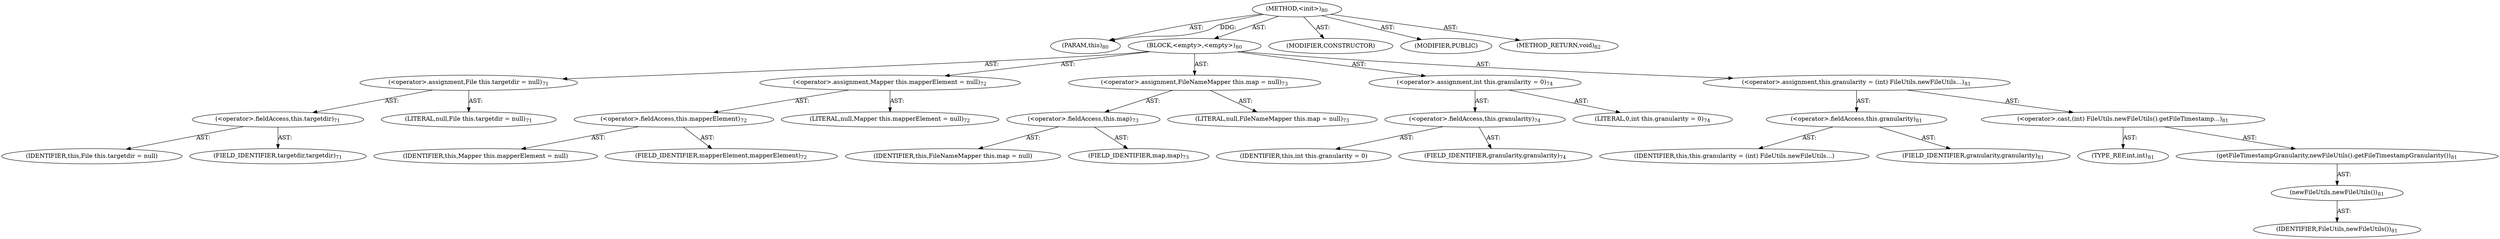 digraph "&lt;init&gt;" {  
"111669149696" [label = <(METHOD,&lt;init&gt;)<SUB>80</SUB>> ]
"115964116997" [label = <(PARAM,this)<SUB>80</SUB>> ]
"25769803776" [label = <(BLOCK,&lt;empty&gt;,&lt;empty&gt;)<SUB>80</SUB>> ]
"30064771072" [label = <(&lt;operator&gt;.assignment,File this.targetdir = null)<SUB>71</SUB>> ]
"30064771073" [label = <(&lt;operator&gt;.fieldAccess,this.targetdir)<SUB>71</SUB>> ]
"68719476743" [label = <(IDENTIFIER,this,File this.targetdir = null)> ]
"55834574848" [label = <(FIELD_IDENTIFIER,targetdir,targetdir)<SUB>71</SUB>> ]
"90194313216" [label = <(LITERAL,null,File this.targetdir = null)<SUB>71</SUB>> ]
"30064771074" [label = <(&lt;operator&gt;.assignment,Mapper this.mapperElement = null)<SUB>72</SUB>> ]
"30064771075" [label = <(&lt;operator&gt;.fieldAccess,this.mapperElement)<SUB>72</SUB>> ]
"68719476744" [label = <(IDENTIFIER,this,Mapper this.mapperElement = null)> ]
"55834574849" [label = <(FIELD_IDENTIFIER,mapperElement,mapperElement)<SUB>72</SUB>> ]
"90194313217" [label = <(LITERAL,null,Mapper this.mapperElement = null)<SUB>72</SUB>> ]
"30064771076" [label = <(&lt;operator&gt;.assignment,FileNameMapper this.map = null)<SUB>73</SUB>> ]
"30064771077" [label = <(&lt;operator&gt;.fieldAccess,this.map)<SUB>73</SUB>> ]
"68719476745" [label = <(IDENTIFIER,this,FileNameMapper this.map = null)> ]
"55834574850" [label = <(FIELD_IDENTIFIER,map,map)<SUB>73</SUB>> ]
"90194313218" [label = <(LITERAL,null,FileNameMapper this.map = null)<SUB>73</SUB>> ]
"30064771078" [label = <(&lt;operator&gt;.assignment,int this.granularity = 0)<SUB>74</SUB>> ]
"30064771079" [label = <(&lt;operator&gt;.fieldAccess,this.granularity)<SUB>74</SUB>> ]
"68719476746" [label = <(IDENTIFIER,this,int this.granularity = 0)> ]
"55834574851" [label = <(FIELD_IDENTIFIER,granularity,granularity)<SUB>74</SUB>> ]
"90194313219" [label = <(LITERAL,0,int this.granularity = 0)<SUB>74</SUB>> ]
"30064771080" [label = <(&lt;operator&gt;.assignment,this.granularity = (int) FileUtils.newFileUtils...)<SUB>81</SUB>> ]
"30064771081" [label = <(&lt;operator&gt;.fieldAccess,this.granularity)<SUB>81</SUB>> ]
"68719476747" [label = <(IDENTIFIER,this,this.granularity = (int) FileUtils.newFileUtils...)> ]
"55834574852" [label = <(FIELD_IDENTIFIER,granularity,granularity)<SUB>81</SUB>> ]
"30064771082" [label = <(&lt;operator&gt;.cast,(int) FileUtils.newFileUtils().getFileTimestamp...)<SUB>81</SUB>> ]
"180388626432" [label = <(TYPE_REF,int,int)<SUB>81</SUB>> ]
"30064771083" [label = <(getFileTimestampGranularity,newFileUtils().getFileTimestampGranularity())<SUB>81</SUB>> ]
"30064771084" [label = <(newFileUtils,newFileUtils())<SUB>81</SUB>> ]
"68719476748" [label = <(IDENTIFIER,FileUtils,newFileUtils())<SUB>81</SUB>> ]
"133143986180" [label = <(MODIFIER,CONSTRUCTOR)> ]
"133143986181" [label = <(MODIFIER,PUBLIC)> ]
"128849018880" [label = <(METHOD_RETURN,void)<SUB>82</SUB>> ]
  "111669149696" -> "115964116997"  [ label = "AST: "] 
  "111669149696" -> "25769803776"  [ label = "AST: "] 
  "111669149696" -> "133143986180"  [ label = "AST: "] 
  "111669149696" -> "133143986181"  [ label = "AST: "] 
  "111669149696" -> "128849018880"  [ label = "AST: "] 
  "25769803776" -> "30064771072"  [ label = "AST: "] 
  "25769803776" -> "30064771074"  [ label = "AST: "] 
  "25769803776" -> "30064771076"  [ label = "AST: "] 
  "25769803776" -> "30064771078"  [ label = "AST: "] 
  "25769803776" -> "30064771080"  [ label = "AST: "] 
  "30064771072" -> "30064771073"  [ label = "AST: "] 
  "30064771072" -> "90194313216"  [ label = "AST: "] 
  "30064771073" -> "68719476743"  [ label = "AST: "] 
  "30064771073" -> "55834574848"  [ label = "AST: "] 
  "30064771074" -> "30064771075"  [ label = "AST: "] 
  "30064771074" -> "90194313217"  [ label = "AST: "] 
  "30064771075" -> "68719476744"  [ label = "AST: "] 
  "30064771075" -> "55834574849"  [ label = "AST: "] 
  "30064771076" -> "30064771077"  [ label = "AST: "] 
  "30064771076" -> "90194313218"  [ label = "AST: "] 
  "30064771077" -> "68719476745"  [ label = "AST: "] 
  "30064771077" -> "55834574850"  [ label = "AST: "] 
  "30064771078" -> "30064771079"  [ label = "AST: "] 
  "30064771078" -> "90194313219"  [ label = "AST: "] 
  "30064771079" -> "68719476746"  [ label = "AST: "] 
  "30064771079" -> "55834574851"  [ label = "AST: "] 
  "30064771080" -> "30064771081"  [ label = "AST: "] 
  "30064771080" -> "30064771082"  [ label = "AST: "] 
  "30064771081" -> "68719476747"  [ label = "AST: "] 
  "30064771081" -> "55834574852"  [ label = "AST: "] 
  "30064771082" -> "180388626432"  [ label = "AST: "] 
  "30064771082" -> "30064771083"  [ label = "AST: "] 
  "30064771083" -> "30064771084"  [ label = "AST: "] 
  "30064771084" -> "68719476748"  [ label = "AST: "] 
  "111669149696" -> "115964116997"  [ label = "DDG: "] 
}
